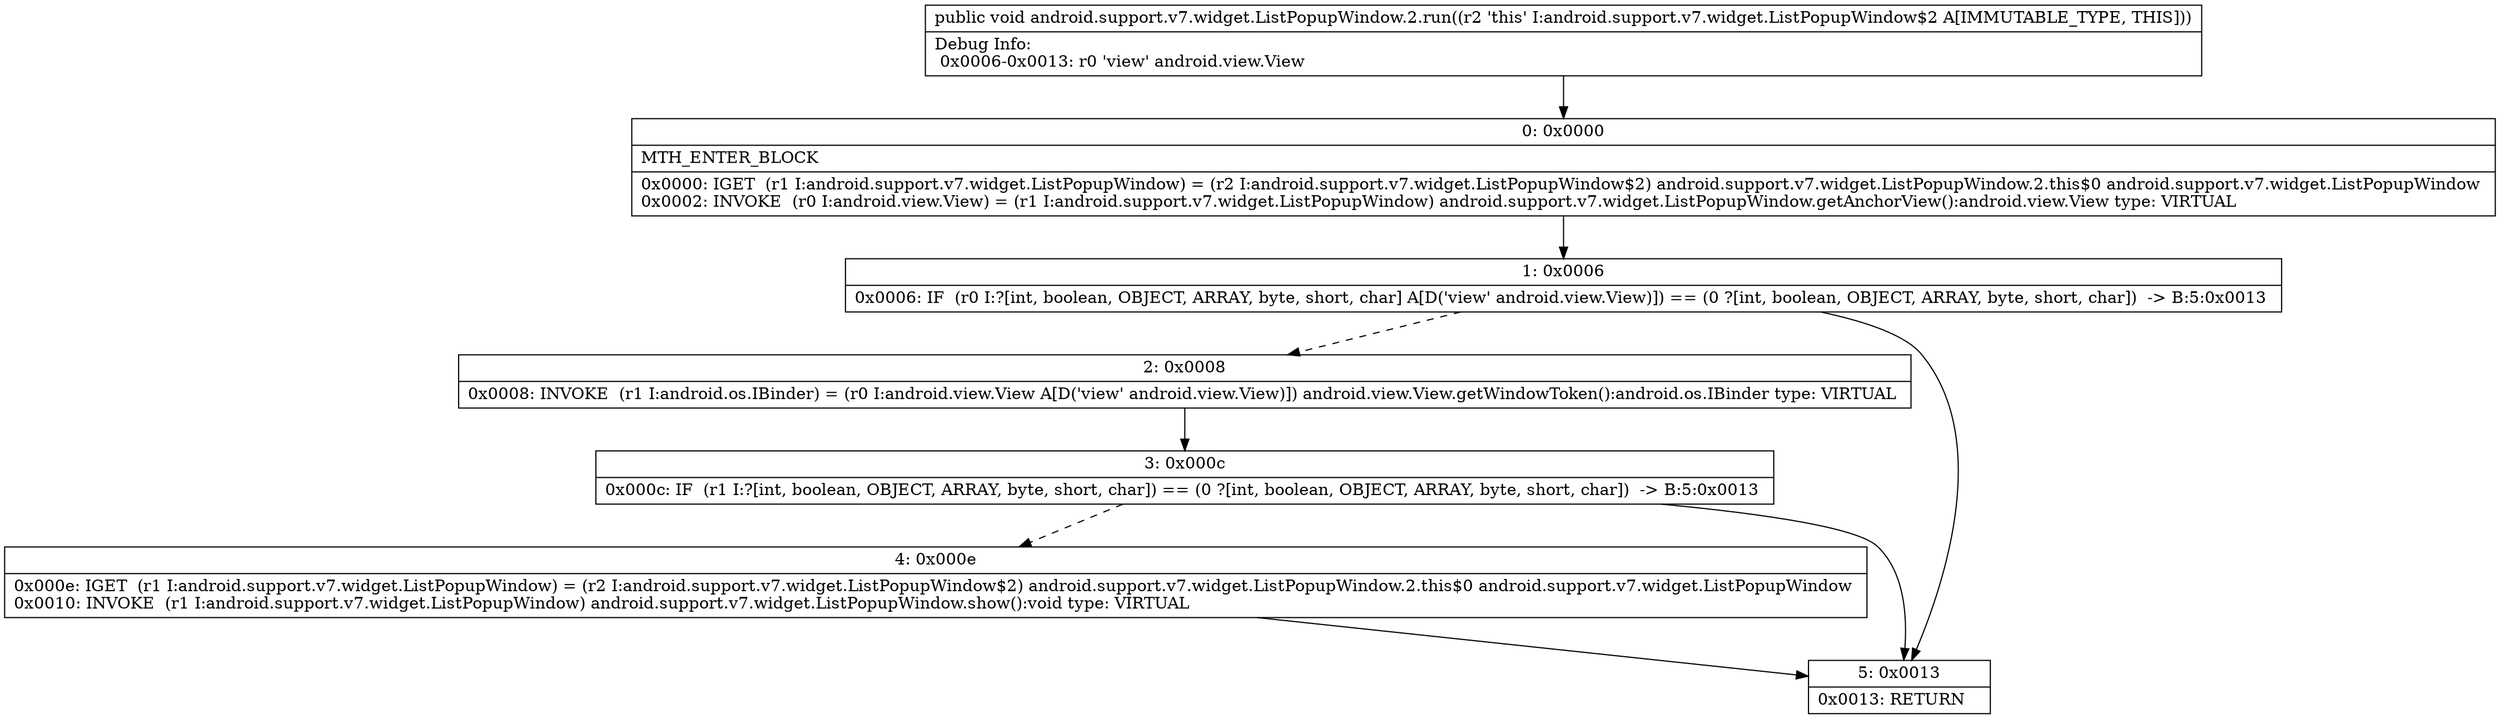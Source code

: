 digraph "CFG forandroid.support.v7.widget.ListPopupWindow.2.run()V" {
Node_0 [shape=record,label="{0\:\ 0x0000|MTH_ENTER_BLOCK\l|0x0000: IGET  (r1 I:android.support.v7.widget.ListPopupWindow) = (r2 I:android.support.v7.widget.ListPopupWindow$2) android.support.v7.widget.ListPopupWindow.2.this$0 android.support.v7.widget.ListPopupWindow \l0x0002: INVOKE  (r0 I:android.view.View) = (r1 I:android.support.v7.widget.ListPopupWindow) android.support.v7.widget.ListPopupWindow.getAnchorView():android.view.View type: VIRTUAL \l}"];
Node_1 [shape=record,label="{1\:\ 0x0006|0x0006: IF  (r0 I:?[int, boolean, OBJECT, ARRAY, byte, short, char] A[D('view' android.view.View)]) == (0 ?[int, boolean, OBJECT, ARRAY, byte, short, char])  \-\> B:5:0x0013 \l}"];
Node_2 [shape=record,label="{2\:\ 0x0008|0x0008: INVOKE  (r1 I:android.os.IBinder) = (r0 I:android.view.View A[D('view' android.view.View)]) android.view.View.getWindowToken():android.os.IBinder type: VIRTUAL \l}"];
Node_3 [shape=record,label="{3\:\ 0x000c|0x000c: IF  (r1 I:?[int, boolean, OBJECT, ARRAY, byte, short, char]) == (0 ?[int, boolean, OBJECT, ARRAY, byte, short, char])  \-\> B:5:0x0013 \l}"];
Node_4 [shape=record,label="{4\:\ 0x000e|0x000e: IGET  (r1 I:android.support.v7.widget.ListPopupWindow) = (r2 I:android.support.v7.widget.ListPopupWindow$2) android.support.v7.widget.ListPopupWindow.2.this$0 android.support.v7.widget.ListPopupWindow \l0x0010: INVOKE  (r1 I:android.support.v7.widget.ListPopupWindow) android.support.v7.widget.ListPopupWindow.show():void type: VIRTUAL \l}"];
Node_5 [shape=record,label="{5\:\ 0x0013|0x0013: RETURN   \l}"];
MethodNode[shape=record,label="{public void android.support.v7.widget.ListPopupWindow.2.run((r2 'this' I:android.support.v7.widget.ListPopupWindow$2 A[IMMUTABLE_TYPE, THIS]))  | Debug Info:\l  0x0006\-0x0013: r0 'view' android.view.View\l}"];
MethodNode -> Node_0;
Node_0 -> Node_1;
Node_1 -> Node_2[style=dashed];
Node_1 -> Node_5;
Node_2 -> Node_3;
Node_3 -> Node_4[style=dashed];
Node_3 -> Node_5;
Node_4 -> Node_5;
}


